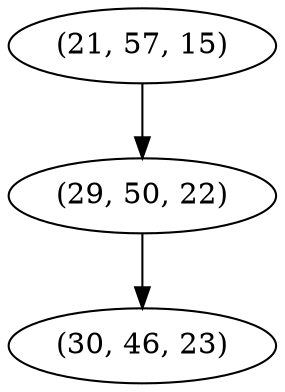digraph tree {
    "(21, 57, 15)";
    "(29, 50, 22)";
    "(30, 46, 23)";
    "(21, 57, 15)" -> "(29, 50, 22)";
    "(29, 50, 22)" -> "(30, 46, 23)";
}
